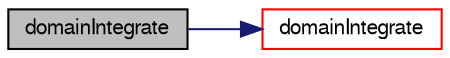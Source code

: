 digraph "domainIntegrate"
{
  bgcolor="transparent";
  edge [fontname="FreeSans",fontsize="10",labelfontname="FreeSans",labelfontsize="10"];
  node [fontname="FreeSans",fontsize="10",shape=record];
  rankdir="LR";
  Node26698 [label="domainIntegrate",height=0.2,width=0.4,color="black", fillcolor="grey75", style="filled", fontcolor="black"];
  Node26698 -> Node26699 [color="midnightblue",fontsize="10",style="solid",fontname="FreeSans"];
  Node26699 [label="domainIntegrate",height=0.2,width=0.4,color="red",URL="$a21134.html#a97e6958677a3a619ece7528613725d84"];
}
